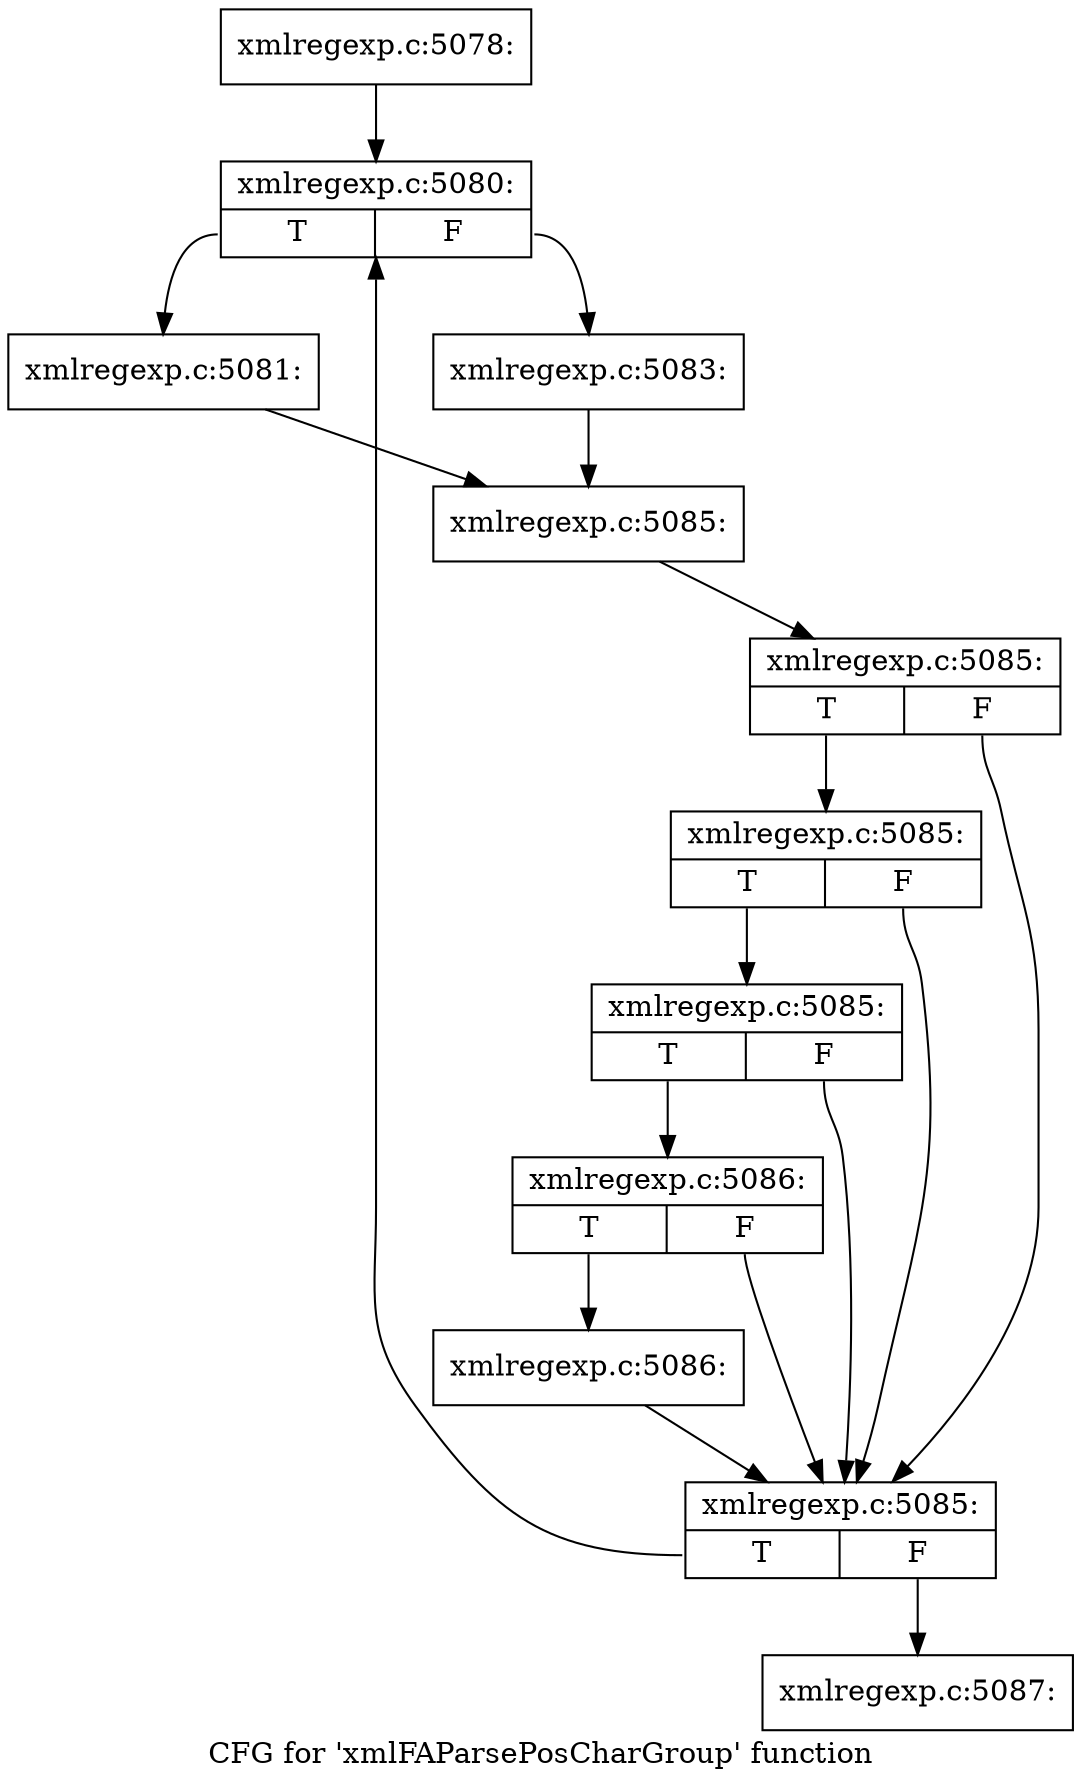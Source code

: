 digraph "CFG for 'xmlFAParsePosCharGroup' function" {
	label="CFG for 'xmlFAParsePosCharGroup' function";

	Node0x42e6e20 [shape=record,label="{xmlregexp.c:5078:}"];
	Node0x42e6e20 -> Node0x42e6e70;
	Node0x42e6e70 [shape=record,label="{xmlregexp.c:5080:|{<s0>T|<s1>F}}"];
	Node0x42e6e70:s0 -> Node0x42e7120;
	Node0x42e6e70:s1 -> Node0x42e71c0;
	Node0x42e7120 [shape=record,label="{xmlregexp.c:5081:}"];
	Node0x42e7120 -> Node0x42e7170;
	Node0x42e71c0 [shape=record,label="{xmlregexp.c:5083:}"];
	Node0x42e71c0 -> Node0x42e7170;
	Node0x42e7170 [shape=record,label="{xmlregexp.c:5085:}"];
	Node0x42e7170 -> Node0x42eced0;
	Node0x42eced0 [shape=record,label="{xmlregexp.c:5085:|{<s0>T|<s1>F}}"];
	Node0x42eced0:s0 -> Node0x42ee920;
	Node0x42eced0:s1 -> Node0x42ee440;
	Node0x42ee920 [shape=record,label="{xmlregexp.c:5085:|{<s0>T|<s1>F}}"];
	Node0x42ee920:s0 -> Node0x42ee8d0;
	Node0x42ee920:s1 -> Node0x42ee440;
	Node0x42ee8d0 [shape=record,label="{xmlregexp.c:5085:|{<s0>T|<s1>F}}"];
	Node0x42ee8d0:s0 -> Node0x42ee880;
	Node0x42ee8d0:s1 -> Node0x42ee440;
	Node0x42ee880 [shape=record,label="{xmlregexp.c:5086:|{<s0>T|<s1>F}}"];
	Node0x42ee880:s0 -> Node0x42ee770;
	Node0x42ee880:s1 -> Node0x42ee440;
	Node0x42ee770 [shape=record,label="{xmlregexp.c:5086:}"];
	Node0x42ee770 -> Node0x42ee440;
	Node0x42ee440 [shape=record,label="{xmlregexp.c:5085:|{<s0>T|<s1>F}}"];
	Node0x42ee440:s0 -> Node0x42e6e70;
	Node0x42ee440:s1 -> Node0x42ece80;
	Node0x42ece80 [shape=record,label="{xmlregexp.c:5087:}"];
}
